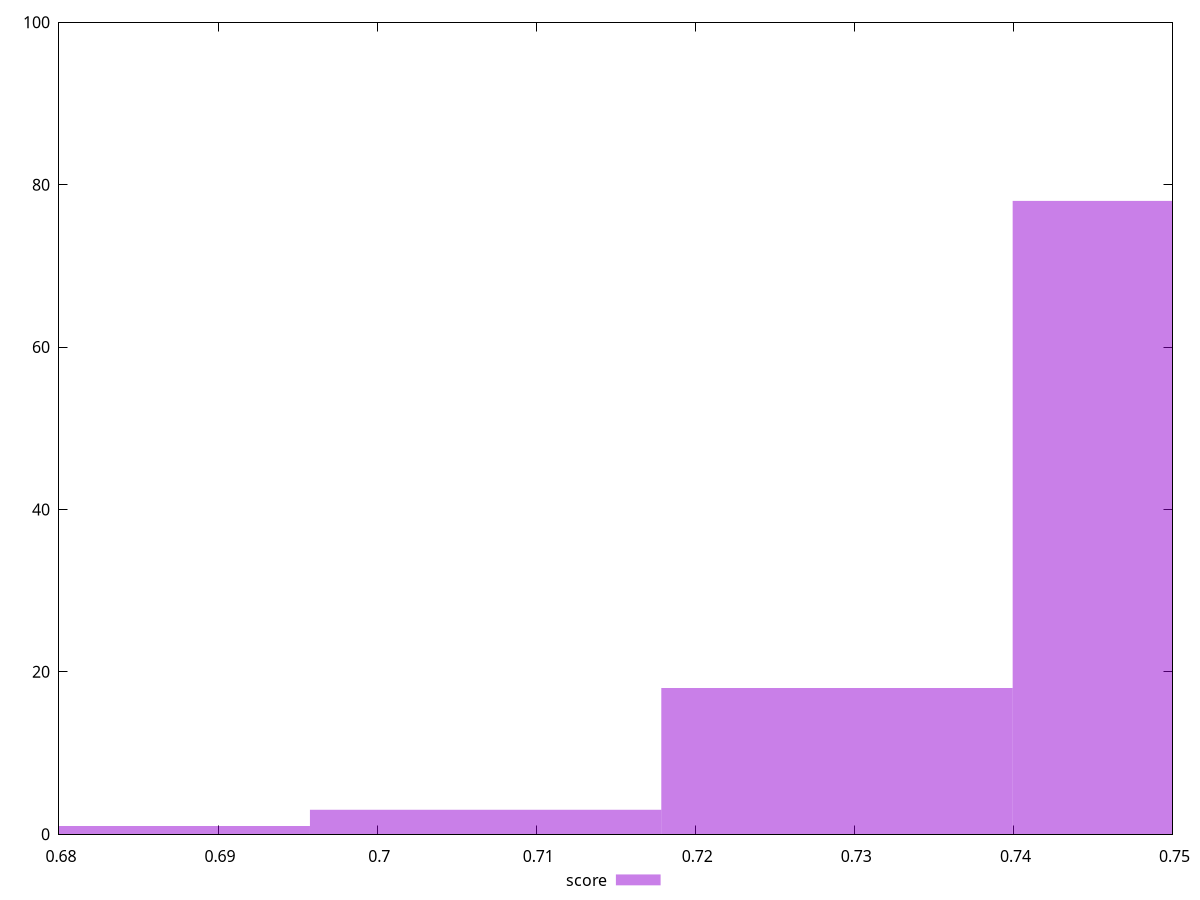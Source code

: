 reset

$score <<EOF
0.7509956502000545 78
0.7289075428412294 18
0.7068194354824042 3
0.6847313281235791 1
EOF

set key outside below
set boxwidth 0.022088107358825132
set xrange [0.68:0.75]
set yrange [0:100]
set trange [0:100]
set style fill transparent solid 0.5 noborder
set terminal svg size 640, 490 enhanced background rgb 'white'
set output "reports/report_00027_2021-02-24T12-40-31.850Z/uses-rel-preconnect/samples/astro/score/histogram.svg"

plot $score title "score" with boxes

reset
